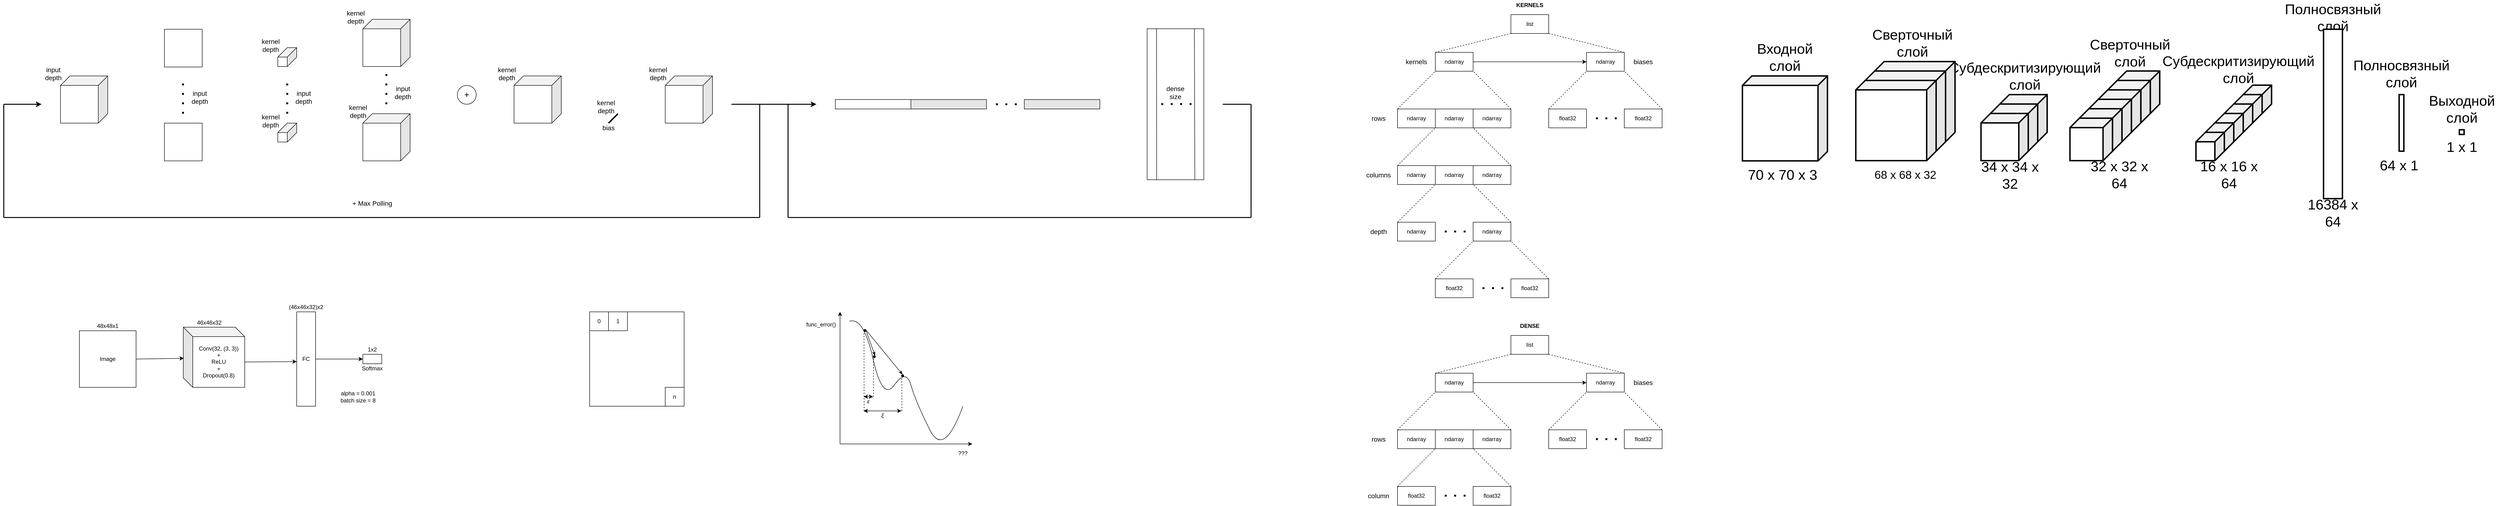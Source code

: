 <mxfile version="12.4.2" type="device" pages="1"><diagram id="tM-9ayaxXP2C4DN5zZft" name="Page-1"><mxGraphModel dx="1278" dy="949" grid="1" gridSize="10" guides="1" tooltips="1" connect="1" arrows="1" fold="1" page="1" pageScale="1" pageWidth="827" pageHeight="1169" math="0" shadow="0"><root><mxCell id="0"/><mxCell id="1" parent="0"/><mxCell id="ig-EjtXcxU3TnWDiURLz-35" value="" style="shape=cube;whiteSpace=wrap;html=1;boundedLbl=1;backgroundOutline=1;darkOpacity=0.05;darkOpacity2=0.1;fillColor=#FFFFFF;flipV=0;flipH=1;strokeWidth=3;" parent="1" vertex="1"><mxGeometry x="4820" y="239.5" width="60" height="60" as="geometry"/></mxCell><mxCell id="ig-EjtXcxU3TnWDiURLz-34" value="" style="shape=cube;whiteSpace=wrap;html=1;boundedLbl=1;backgroundOutline=1;darkOpacity=0.05;darkOpacity2=0.1;fillColor=#FFFFFF;flipV=0;flipH=1;strokeWidth=3;" parent="1" vertex="1"><mxGeometry x="4800" y="259.5" width="60" height="60" as="geometry"/></mxCell><mxCell id="ig-EjtXcxU3TnWDiURLz-33" value="" style="shape=cube;whiteSpace=wrap;html=1;boundedLbl=1;backgroundOutline=1;darkOpacity=0.05;darkOpacity2=0.1;fillColor=#FFFFFF;flipV=0;flipH=1;strokeWidth=3;" parent="1" vertex="1"><mxGeometry x="4780" y="279.5" width="60" height="60" as="geometry"/></mxCell><mxCell id="ig-EjtXcxU3TnWDiURLz-32" value="" style="shape=cube;whiteSpace=wrap;html=1;boundedLbl=1;backgroundOutline=1;darkOpacity=0.05;darkOpacity2=0.1;fillColor=#FFFFFF;flipV=0;flipH=1;strokeWidth=3;" parent="1" vertex="1"><mxGeometry x="4760" y="299.5" width="60" height="60" as="geometry"/></mxCell><mxCell id="ig-EjtXcxU3TnWDiURLz-31" value="" style="shape=cube;whiteSpace=wrap;html=1;boundedLbl=1;backgroundOutline=1;darkOpacity=0.05;darkOpacity2=0.1;fillColor=#FFFFFF;flipV=0;flipH=1;strokeWidth=3;" parent="1" vertex="1"><mxGeometry x="4740" y="319.5" width="60" height="60" as="geometry"/></mxCell><mxCell id="ig-EjtXcxU3TnWDiURLz-27" value="" style="shape=cube;whiteSpace=wrap;html=1;boundedLbl=1;backgroundOutline=1;darkOpacity=0.05;darkOpacity2=0.1;fillColor=#FFFFFF;flipV=0;flipH=1;strokeWidth=3;" parent="1" vertex="1"><mxGeometry x="4553.29" y="209.5" width="90" height="90" as="geometry"/></mxCell><mxCell id="ig-EjtXcxU3TnWDiURLz-26" value="" style="shape=cube;whiteSpace=wrap;html=1;boundedLbl=1;backgroundOutline=1;darkOpacity=0.05;darkOpacity2=0.1;fillColor=#FFFFFF;flipV=0;flipH=1;strokeWidth=3;" parent="1" vertex="1"><mxGeometry x="4533.29" y="229.5" width="90" height="90" as="geometry"/></mxCell><mxCell id="ig-EjtXcxU3TnWDiURLz-25" value="" style="shape=cube;whiteSpace=wrap;html=1;boundedLbl=1;backgroundOutline=1;darkOpacity=0.05;darkOpacity2=0.1;fillColor=#FFFFFF;flipV=0;flipH=1;strokeWidth=3;" parent="1" vertex="1"><mxGeometry x="4513.29" y="249.5" width="90" height="90" as="geometry"/></mxCell><mxCell id="ig-EjtXcxU3TnWDiURLz-24" value="" style="shape=cube;whiteSpace=wrap;html=1;boundedLbl=1;backgroundOutline=1;darkOpacity=0.05;darkOpacity2=0.1;fillColor=#FFFFFF;flipV=0;flipH=1;strokeWidth=3;" parent="1" vertex="1"><mxGeometry x="4493.29" y="269.5" width="90" height="90" as="geometry"/></mxCell><mxCell id="ig-EjtXcxU3TnWDiURLz-23" value="" style="shape=cube;whiteSpace=wrap;html=1;boundedLbl=1;backgroundOutline=1;darkOpacity=0.05;darkOpacity2=0.1;fillColor=#FFFFFF;flipV=0;flipH=1;strokeWidth=3;" parent="1" vertex="1"><mxGeometry x="4473.29" y="289.5" width="90" height="90" as="geometry"/></mxCell><mxCell id="ig-EjtXcxU3TnWDiURLz-21" value="" style="shape=cube;whiteSpace=wrap;html=1;boundedLbl=1;backgroundOutline=1;darkOpacity=0.05;darkOpacity2=0.1;fillColor=#FFFFFF;flipV=0;flipH=1;strokeWidth=3;" parent="1" vertex="1"><mxGeometry x="4305" y="259.5" width="100" height="100" as="geometry"/></mxCell><mxCell id="jaVNBab8ogEVnlAhdTpU-67" value="" style="rounded=0;whiteSpace=wrap;html=1;fillColor=#FFFFFF;" parent="1" vertex="1"><mxGeometry x="2500" y="120" width="120" height="320" as="geometry"/></mxCell><mxCell id="CJLeLCDN8Y1GZE3zeavP-1" value="Image" style="rounded=0;whiteSpace=wrap;html=1;" parent="1" vertex="1"><mxGeometry x="240" y="760" width="120" height="120" as="geometry"/></mxCell><mxCell id="CJLeLCDN8Y1GZE3zeavP-2" value="48x48x1" style="text;html=1;strokeColor=none;fillColor=none;align=center;verticalAlign=middle;whiteSpace=wrap;rounded=0;" parent="1" vertex="1"><mxGeometry x="240" y="740" width="120" height="20" as="geometry"/></mxCell><mxCell id="CJLeLCDN8Y1GZE3zeavP-8" value="46x46x32" style="text;html=1;strokeColor=none;fillColor=none;align=center;verticalAlign=middle;whiteSpace=wrap;rounded=0;" parent="1" vertex="1"><mxGeometry x="460" y="732.5" width="110" height="20" as="geometry"/></mxCell><mxCell id="CJLeLCDN8Y1GZE3zeavP-10" value="&lt;span style=&quot;white-space: normal&quot;&gt;Conv(32, (3, 3))&lt;/span&gt;&lt;br style=&quot;white-space: normal&quot;&gt;&lt;span style=&quot;white-space: normal&quot;&gt;+&lt;/span&gt;&lt;br style=&quot;white-space: normal&quot;&gt;&lt;span style=&quot;white-space: normal&quot;&gt;ReLU&lt;/span&gt;&lt;br style=&quot;white-space: normal&quot;&gt;&lt;span style=&quot;white-space: normal&quot;&gt;+&lt;/span&gt;&lt;br style=&quot;white-space: normal&quot;&gt;&lt;span style=&quot;white-space: normal&quot;&gt;Dropout(0.8)&lt;/span&gt;" style="shape=cube;whiteSpace=wrap;html=1;boundedLbl=1;backgroundOutline=1;darkOpacity=0.05;darkOpacity2=0.1;" parent="1" vertex="1"><mxGeometry x="460" y="752.5" width="130" height="127.5" as="geometry"/></mxCell><mxCell id="CJLeLCDN8Y1GZE3zeavP-12" value="" style="endArrow=classic;html=1;exitX=1;exitY=0.5;exitDx=0;exitDy=0;entryX=0.008;entryY=0.518;entryDx=0;entryDy=0;entryPerimeter=0;" parent="1" source="CJLeLCDN8Y1GZE3zeavP-1" target="CJLeLCDN8Y1GZE3zeavP-10" edge="1"><mxGeometry width="50" height="50" relative="1" as="geometry"><mxPoint x="400" y="860" as="sourcePoint"/><mxPoint x="450" y="810" as="targetPoint"/></mxGeometry></mxCell><mxCell id="CJLeLCDN8Y1GZE3zeavP-13" value="" style="rounded=0;whiteSpace=wrap;html=1;" parent="1" vertex="1"><mxGeometry x="840" y="810" width="40" height="20" as="geometry"/></mxCell><mxCell id="CJLeLCDN8Y1GZE3zeavP-15" value="1x2&lt;br&gt;" style="text;html=1;strokeColor=none;fillColor=none;align=center;verticalAlign=middle;whiteSpace=wrap;rounded=0;" parent="1" vertex="1"><mxGeometry x="840" y="790" width="40" height="20" as="geometry"/></mxCell><mxCell id="CJLeLCDN8Y1GZE3zeavP-20" style="edgeStyle=orthogonalEdgeStyle;rounded=0;orthogonalLoop=1;jettySize=auto;html=1;" parent="1" source="CJLeLCDN8Y1GZE3zeavP-17" target="CJLeLCDN8Y1GZE3zeavP-13" edge="1"><mxGeometry relative="1" as="geometry"/></mxCell><mxCell id="CJLeLCDN8Y1GZE3zeavP-17" value="FC" style="rounded=0;whiteSpace=wrap;html=1;" parent="1" vertex="1"><mxGeometry x="700" y="720" width="40" height="200" as="geometry"/></mxCell><mxCell id="CJLeLCDN8Y1GZE3zeavP-18" value="(46x46x32)x2" style="text;html=1;strokeColor=none;fillColor=none;align=center;verticalAlign=middle;whiteSpace=wrap;rounded=0;" parent="1" vertex="1"><mxGeometry x="665" y="700" width="110" height="20" as="geometry"/></mxCell><mxCell id="CJLeLCDN8Y1GZE3zeavP-19" value="" style="endArrow=classic;html=1;exitX=0;exitY=0;exitDx=130;exitDy=73.75;exitPerimeter=0;entryX=-0.001;entryY=0.527;entryDx=0;entryDy=0;entryPerimeter=0;" parent="1" source="CJLeLCDN8Y1GZE3zeavP-10" target="CJLeLCDN8Y1GZE3zeavP-17" edge="1"><mxGeometry width="50" height="50" relative="1" as="geometry"><mxPoint x="640" y="840" as="sourcePoint"/><mxPoint x="690" y="790" as="targetPoint"/></mxGeometry></mxCell><mxCell id="CJLeLCDN8Y1GZE3zeavP-21" value="Softmax" style="text;html=1;strokeColor=none;fillColor=none;align=center;verticalAlign=middle;whiteSpace=wrap;rounded=0;" parent="1" vertex="1"><mxGeometry x="820" y="830" width="80" height="20" as="geometry"/></mxCell><mxCell id="CJLeLCDN8Y1GZE3zeavP-22" value="alpha = 0.001&lt;br&gt;batch size = 8" style="text;html=1;strokeColor=none;fillColor=none;align=center;verticalAlign=middle;whiteSpace=wrap;rounded=0;" parent="1" vertex="1"><mxGeometry x="780" y="880" width="100" height="40" as="geometry"/></mxCell><mxCell id="CJLeLCDN8Y1GZE3zeavP-23" value="" style="whiteSpace=wrap;html=1;aspect=fixed;" parent="1" vertex="1"><mxGeometry x="1320" y="720" width="200" height="200" as="geometry"/></mxCell><mxCell id="CJLeLCDN8Y1GZE3zeavP-24" value="0" style="whiteSpace=wrap;html=1;aspect=fixed;" parent="1" vertex="1"><mxGeometry x="1320" y="720" width="40" height="40" as="geometry"/></mxCell><mxCell id="CJLeLCDN8Y1GZE3zeavP-25" value="n" style="whiteSpace=wrap;html=1;aspect=fixed;" parent="1" vertex="1"><mxGeometry x="1480" y="880" width="40" height="40" as="geometry"/></mxCell><mxCell id="CJLeLCDN8Y1GZE3zeavP-26" value="1" style="whiteSpace=wrap;html=1;aspect=fixed;" parent="1" vertex="1"><mxGeometry x="1360" y="720" width="40" height="40" as="geometry"/></mxCell><mxCell id="jaVNBab8ogEVnlAhdTpU-1" value="" style="endArrow=classic;html=1;" parent="1" edge="1"><mxGeometry width="50" height="50" relative="1" as="geometry"><mxPoint x="1850" y="1000" as="sourcePoint"/><mxPoint x="1850" y="720" as="targetPoint"/></mxGeometry></mxCell><mxCell id="jaVNBab8ogEVnlAhdTpU-2" value="" style="endArrow=classic;html=1;" parent="1" edge="1"><mxGeometry width="50" height="50" relative="1" as="geometry"><mxPoint x="1850" y="1000" as="sourcePoint"/><mxPoint x="2130" y="1000" as="targetPoint"/></mxGeometry></mxCell><mxCell id="jaVNBab8ogEVnlAhdTpU-3" value="" style="curved=1;endArrow=none;html=1;endFill=0;" parent="1" edge="1"><mxGeometry width="50" height="50" relative="1" as="geometry"><mxPoint x="1870" y="740" as="sourcePoint"/><mxPoint x="2110" y="920" as="targetPoint"/><Array as="points"><mxPoint x="1900" y="730"/><mxPoint x="1940" y="910"/><mxPoint x="1990" y="840"/><mxPoint x="2010" y="910"/><mxPoint x="2070" y="1030"/></Array></mxGeometry></mxCell><mxCell id="jaVNBab8ogEVnlAhdTpU-4" value="" style="ellipse;whiteSpace=wrap;html=1;aspect=fixed;fillColor=#000000;" parent="1" vertex="1"><mxGeometry x="1980" y="853" width="5" height="5" as="geometry"/></mxCell><mxCell id="jaVNBab8ogEVnlAhdTpU-6" value="" style="ellipse;whiteSpace=wrap;html=1;aspect=fixed;fillColor=#000000;" parent="1" vertex="1"><mxGeometry x="1900" y="757" width="5" height="5" as="geometry"/></mxCell><mxCell id="jaVNBab8ogEVnlAhdTpU-7" value="func_error()" style="text;html=1;strokeColor=none;fillColor=none;align=center;verticalAlign=middle;whiteSpace=wrap;rounded=0;" parent="1" vertex="1"><mxGeometry x="1770" y="737" width="80" height="20" as="geometry"/></mxCell><mxCell id="jaVNBab8ogEVnlAhdTpU-8" value="???" style="text;html=1;strokeColor=none;fillColor=none;align=center;verticalAlign=middle;whiteSpace=wrap;rounded=0;" parent="1" vertex="1"><mxGeometry x="2090" y="1010" width="40" height="20" as="geometry"/></mxCell><mxCell id="jaVNBab8ogEVnlAhdTpU-12" value="" style="ellipse;whiteSpace=wrap;html=1;aspect=fixed;fillColor=#000000;" parent="1" vertex="1"><mxGeometry x="1920" y="812.5" width="5" height="5" as="geometry"/></mxCell><mxCell id="jaVNBab8ogEVnlAhdTpU-19" value="" style="endArrow=classic;startArrow=classic;html=1;" parent="1" edge="1"><mxGeometry width="50" height="50" relative="1" as="geometry"><mxPoint x="1900" y="899.76" as="sourcePoint"/><mxPoint x="1920" y="899.76" as="targetPoint"/></mxGeometry></mxCell><mxCell id="jaVNBab8ogEVnlAhdTpU-20" value="" style="endArrow=classic;startArrow=classic;html=1;" parent="1" edge="1"><mxGeometry width="50" height="50" relative="1" as="geometry"><mxPoint x="1900" y="930" as="sourcePoint"/><mxPoint x="1980" y="930" as="targetPoint"/></mxGeometry></mxCell><mxCell id="jaVNBab8ogEVnlAhdTpU-21" value="" style="endArrow=classicThin;html=1;exitX=1;exitY=0.5;exitDx=0;exitDy=0;entryX=1;entryY=0;entryDx=0;entryDy=0;endFill=1;" parent="1" source="jaVNBab8ogEVnlAhdTpU-6" target="jaVNBab8ogEVnlAhdTpU-12" edge="1"><mxGeometry width="50" height="50" relative="1" as="geometry"><mxPoint x="1940" y="800" as="sourcePoint"/><mxPoint x="1990" y="750" as="targetPoint"/></mxGeometry></mxCell><mxCell id="jaVNBab8ogEVnlAhdTpU-22" value="" style="endArrow=none;dashed=1;html=1;entryX=0;entryY=1;entryDx=0;entryDy=0;" parent="1" target="jaVNBab8ogEVnlAhdTpU-6" edge="1"><mxGeometry width="50" height="50" relative="1" as="geometry"><mxPoint x="1901" y="930" as="sourcePoint"/><mxPoint x="1940" y="770" as="targetPoint"/></mxGeometry></mxCell><mxCell id="jaVNBab8ogEVnlAhdTpU-23" value="" style="endArrow=none;dashed=1;html=1;entryX=0;entryY=1;entryDx=0;entryDy=0;" parent="1" target="jaVNBab8ogEVnlAhdTpU-12" edge="1"><mxGeometry width="50" height="50" relative="1" as="geometry"><mxPoint x="1921" y="900" as="sourcePoint"/><mxPoint x="1925" y="830" as="targetPoint"/></mxGeometry></mxCell><mxCell id="jaVNBab8ogEVnlAhdTpU-24" value="" style="endArrow=none;dashed=1;html=1;entryX=0;entryY=1;entryDx=0;entryDy=0;" parent="1" target="jaVNBab8ogEVnlAhdTpU-4" edge="1"><mxGeometry width="50" height="50" relative="1" as="geometry"><mxPoint x="1981" y="930" as="sourcePoint"/><mxPoint x="1980" y="840" as="targetPoint"/></mxGeometry></mxCell><mxCell id="jaVNBab8ogEVnlAhdTpU-25" value="" style="endArrow=classicThin;html=1;endFill=1;exitX=1;exitY=0;exitDx=0;exitDy=0;entryX=0.5;entryY=0;entryDx=0;entryDy=0;" parent="1" source="jaVNBab8ogEVnlAhdTpU-6" target="jaVNBab8ogEVnlAhdTpU-4" edge="1"><mxGeometry width="50" height="50" relative="1" as="geometry"><mxPoint x="1950" y="790" as="sourcePoint"/><mxPoint x="2000" y="740" as="targetPoint"/></mxGeometry></mxCell><mxCell id="jaVNBab8ogEVnlAhdTpU-26" value="&lt;i&gt;ε&lt;/i&gt;" style="text;html=1;strokeColor=none;fillColor=none;align=center;verticalAlign=middle;whiteSpace=wrap;rounded=0;" parent="1" vertex="1"><mxGeometry x="1890" y="900" width="40" height="20" as="geometry"/></mxCell><mxCell id="jaVNBab8ogEVnlAhdTpU-27" value="&lt;i&gt;ξ&lt;/i&gt;" style="text;html=1;strokeColor=none;fillColor=none;align=center;verticalAlign=middle;whiteSpace=wrap;rounded=0;" parent="1" vertex="1"><mxGeometry x="1920" y="930" width="40" height="20" as="geometry"/></mxCell><mxCell id="jaVNBab8ogEVnlAhdTpU-31" value="" style="shape=cube;whiteSpace=wrap;html=1;boundedLbl=1;backgroundOutline=1;darkOpacity=0.05;darkOpacity2=0.1;fillColor=#FFFFFF;flipV=0;flipH=1;" parent="1" vertex="1"><mxGeometry x="200" y="220" width="100" height="100" as="geometry"/></mxCell><mxCell id="jaVNBab8ogEVnlAhdTpU-32" value="&lt;font style=&quot;font-size: 14px&quot;&gt;input&lt;br&gt;depth&lt;/font&gt;" style="text;html=1;strokeColor=none;fillColor=none;align=center;verticalAlign=middle;whiteSpace=wrap;rounded=0;" parent="1" vertex="1"><mxGeometry x="160" y="200" width="50" height="30" as="geometry"/></mxCell><mxCell id="jaVNBab8ogEVnlAhdTpU-33" value="" style="shape=cube;whiteSpace=wrap;html=1;boundedLbl=1;backgroundOutline=1;darkOpacity=0.05;darkOpacity2=0.1;fillColor=#FFFFFF;flipV=0;flipH=1;" parent="1" vertex="1"><mxGeometry x="660" y="160" width="40" height="40" as="geometry"/></mxCell><mxCell id="jaVNBab8ogEVnlAhdTpU-34" value="&lt;font style=&quot;font-size: 14px&quot;&gt;kernel&lt;br&gt;depth&lt;/font&gt;" style="text;html=1;strokeColor=none;fillColor=none;align=center;verticalAlign=middle;whiteSpace=wrap;rounded=0;" parent="1" vertex="1"><mxGeometry x="620" y="140" width="50" height="30" as="geometry"/></mxCell><mxCell id="jaVNBab8ogEVnlAhdTpU-35" value="" style="shape=cube;whiteSpace=wrap;html=1;boundedLbl=1;backgroundOutline=1;darkOpacity=0.05;darkOpacity2=0.1;fillColor=#FFFFFF;flipV=0;flipH=1;" parent="1" vertex="1"><mxGeometry x="660" y="320" width="40" height="40" as="geometry"/></mxCell><mxCell id="jaVNBab8ogEVnlAhdTpU-36" value="" style="endArrow=none;dashed=1;html=1;dashPattern=1 4;strokeWidth=4;" parent="1" edge="1"><mxGeometry width="50" height="50" relative="1" as="geometry"><mxPoint x="680" y="300" as="sourcePoint"/><mxPoint x="680" y="220" as="targetPoint"/></mxGeometry></mxCell><mxCell id="jaVNBab8ogEVnlAhdTpU-37" value="&lt;font style=&quot;font-size: 14px&quot;&gt;input&lt;br&gt;depth&lt;/font&gt;" style="text;html=1;strokeColor=none;fillColor=none;align=center;verticalAlign=middle;whiteSpace=wrap;rounded=0;" parent="1" vertex="1"><mxGeometry x="690" y="250" width="50" height="30" as="geometry"/></mxCell><mxCell id="jaVNBab8ogEVnlAhdTpU-38" value="" style="whiteSpace=wrap;html=1;aspect=fixed;fillColor=#FFFFFF;" parent="1" vertex="1"><mxGeometry x="420" y="121" width="80" height="80" as="geometry"/></mxCell><mxCell id="jaVNBab8ogEVnlAhdTpU-39" value="" style="whiteSpace=wrap;html=1;aspect=fixed;fillColor=#FFFFFF;" parent="1" vertex="1"><mxGeometry x="420" y="320" width="80" height="80" as="geometry"/></mxCell><mxCell id="jaVNBab8ogEVnlAhdTpU-40" value="&lt;font style=&quot;font-size: 14px&quot;&gt;kernel&lt;br&gt;depth&lt;/font&gt;" style="text;html=1;strokeColor=none;fillColor=none;align=center;verticalAlign=middle;whiteSpace=wrap;rounded=0;" parent="1" vertex="1"><mxGeometry x="620" y="300" width="50" height="30" as="geometry"/></mxCell><mxCell id="jaVNBab8ogEVnlAhdTpU-41" value="" style="endArrow=none;dashed=1;html=1;dashPattern=1 4;strokeWidth=4;" parent="1" edge="1"><mxGeometry width="50" height="50" relative="1" as="geometry"><mxPoint x="459.31" y="300" as="sourcePoint"/><mxPoint x="459.31" y="220.0" as="targetPoint"/></mxGeometry></mxCell><mxCell id="jaVNBab8ogEVnlAhdTpU-42" value="&lt;font style=&quot;font-size: 14px&quot;&gt;input&lt;br&gt;depth&lt;/font&gt;" style="text;html=1;strokeColor=none;fillColor=none;align=center;verticalAlign=middle;whiteSpace=wrap;rounded=0;" parent="1" vertex="1"><mxGeometry x="470" y="250" width="50" height="30" as="geometry"/></mxCell><mxCell id="jaVNBab8ogEVnlAhdTpU-43" value="" style="shape=cube;whiteSpace=wrap;html=1;boundedLbl=1;backgroundOutline=1;darkOpacity=0.05;darkOpacity2=0.1;fillColor=#FFFFFF;flipV=0;flipH=1;" parent="1" vertex="1"><mxGeometry x="840" y="100" width="100" height="100" as="geometry"/></mxCell><mxCell id="jaVNBab8ogEVnlAhdTpU-44" value="" style="shape=cube;whiteSpace=wrap;html=1;boundedLbl=1;backgroundOutline=1;darkOpacity=0.05;darkOpacity2=0.1;fillColor=#FFFFFF;flipV=0;flipH=1;" parent="1" vertex="1"><mxGeometry x="840" y="300" width="100" height="100" as="geometry"/></mxCell><mxCell id="jaVNBab8ogEVnlAhdTpU-45" value="" style="endArrow=none;dashed=1;html=1;dashPattern=1 4;strokeWidth=4;" parent="1" edge="1"><mxGeometry width="50" height="50" relative="1" as="geometry"><mxPoint x="889.76" y="280" as="sourcePoint"/><mxPoint x="889.76" y="210" as="targetPoint"/></mxGeometry></mxCell><mxCell id="jaVNBab8ogEVnlAhdTpU-46" value="&lt;font style=&quot;font-size: 14px&quot;&gt;input&lt;br&gt;depth&lt;/font&gt;" style="text;html=1;strokeColor=none;fillColor=none;align=center;verticalAlign=middle;whiteSpace=wrap;rounded=0;" parent="1" vertex="1"><mxGeometry x="900" y="240" width="50" height="30" as="geometry"/></mxCell><mxCell id="jaVNBab8ogEVnlAhdTpU-47" value="&lt;font style=&quot;font-size: 18px&quot;&gt;+&lt;/font&gt;" style="ellipse;whiteSpace=wrap;html=1;aspect=fixed;fillColor=#FFFFFF;align=center;" parent="1" vertex="1"><mxGeometry x="1040" y="240" width="40" height="40" as="geometry"/></mxCell><mxCell id="jaVNBab8ogEVnlAhdTpU-48" value="" style="shape=cube;whiteSpace=wrap;html=1;boundedLbl=1;backgroundOutline=1;darkOpacity=0.05;darkOpacity2=0.1;fillColor=#FFFFFF;flipV=0;flipH=1;" parent="1" vertex="1"><mxGeometry x="1160" y="220" width="100" height="100" as="geometry"/></mxCell><mxCell id="jaVNBab8ogEVnlAhdTpU-49" value="&lt;font style=&quot;font-size: 14px&quot;&gt;kernel&lt;br&gt;depth&lt;/font&gt;" style="text;html=1;strokeColor=none;fillColor=none;align=center;verticalAlign=middle;whiteSpace=wrap;rounded=0;" parent="1" vertex="1"><mxGeometry x="800" y="80" width="50" height="30" as="geometry"/></mxCell><mxCell id="jaVNBab8ogEVnlAhdTpU-50" value="&lt;font style=&quot;font-size: 14px&quot;&gt;kernel&lt;br&gt;depth&lt;/font&gt;" style="text;html=1;strokeColor=none;fillColor=none;align=center;verticalAlign=middle;whiteSpace=wrap;rounded=0;" parent="1" vertex="1"><mxGeometry x="805" y="280" width="50" height="30" as="geometry"/></mxCell><mxCell id="jaVNBab8ogEVnlAhdTpU-51" value="&lt;font style=&quot;font-size: 14px&quot;&gt;kernel&lt;br&gt;depth&lt;/font&gt;" style="text;html=1;strokeColor=none;fillColor=none;align=center;verticalAlign=middle;whiteSpace=wrap;rounded=0;" parent="1" vertex="1"><mxGeometry x="1120" y="200" width="50" height="30" as="geometry"/></mxCell><mxCell id="jaVNBab8ogEVnlAhdTpU-52" value="" style="endArrow=none;html=1;strokeWidth=3;" parent="1" edge="1"><mxGeometry width="50" height="50" relative="1" as="geometry"><mxPoint x="1360" y="320" as="sourcePoint"/><mxPoint x="1380" y="300" as="targetPoint"/></mxGeometry></mxCell><mxCell id="jaVNBab8ogEVnlAhdTpU-53" value="&lt;font style=&quot;font-size: 14px&quot;&gt;kernel&lt;br&gt;depth&lt;/font&gt;" style="text;html=1;strokeColor=none;fillColor=none;align=center;verticalAlign=middle;whiteSpace=wrap;rounded=0;" parent="1" vertex="1"><mxGeometry x="1330" y="270" width="50" height="30" as="geometry"/></mxCell><mxCell id="jaVNBab8ogEVnlAhdTpU-54" value="&lt;font style=&quot;font-size: 14px&quot;&gt;bias&lt;/font&gt;" style="text;html=1;strokeColor=none;fillColor=none;align=center;verticalAlign=middle;whiteSpace=wrap;rounded=0;" parent="1" vertex="1"><mxGeometry x="1340" y="320" width="40" height="20" as="geometry"/></mxCell><mxCell id="jaVNBab8ogEVnlAhdTpU-55" value="" style="shape=cube;whiteSpace=wrap;html=1;boundedLbl=1;backgroundOutline=1;darkOpacity=0.05;darkOpacity2=0.1;fillColor=#FFFFFF;flipV=0;flipH=1;" parent="1" vertex="1"><mxGeometry x="1480" y="220" width="100" height="100" as="geometry"/></mxCell><mxCell id="jaVNBab8ogEVnlAhdTpU-56" value="&lt;font style=&quot;font-size: 14px&quot;&gt;kernel&lt;br&gt;depth&lt;/font&gt;" style="text;html=1;strokeColor=none;fillColor=none;align=center;verticalAlign=middle;whiteSpace=wrap;rounded=0;" parent="1" vertex="1"><mxGeometry x="1440" y="200" width="50" height="30" as="geometry"/></mxCell><mxCell id="jaVNBab8ogEVnlAhdTpU-57" value="" style="endArrow=none;html=1;strokeWidth=2;endFill=0;" parent="1" edge="1"><mxGeometry width="50" height="50" relative="1" as="geometry"><mxPoint x="1680" y="280" as="sourcePoint"/><mxPoint x="1680" y="520" as="targetPoint"/></mxGeometry></mxCell><mxCell id="jaVNBab8ogEVnlAhdTpU-58" value="" style="endArrow=none;html=1;strokeWidth=2;" parent="1" edge="1"><mxGeometry width="50" height="50" relative="1" as="geometry"><mxPoint x="80" y="520" as="sourcePoint"/><mxPoint x="1680" y="520" as="targetPoint"/></mxGeometry></mxCell><mxCell id="jaVNBab8ogEVnlAhdTpU-59" value="" style="endArrow=none;html=1;strokeWidth=2;" parent="1" edge="1"><mxGeometry width="50" height="50" relative="1" as="geometry"><mxPoint x="80" y="520" as="sourcePoint"/><mxPoint x="80" y="280" as="targetPoint"/></mxGeometry></mxCell><mxCell id="jaVNBab8ogEVnlAhdTpU-60" value="" style="endArrow=classic;html=1;strokeWidth=2;" parent="1" edge="1"><mxGeometry width="50" height="50" relative="1" as="geometry"><mxPoint x="80" y="280" as="sourcePoint"/><mxPoint x="160" y="280" as="targetPoint"/></mxGeometry></mxCell><mxCell id="jaVNBab8ogEVnlAhdTpU-61" value="" style="endArrow=none;html=1;strokeWidth=2;" parent="1" edge="1"><mxGeometry width="50" height="50" relative="1" as="geometry"><mxPoint x="1620" y="280" as="sourcePoint"/><mxPoint x="1680" y="280" as="targetPoint"/></mxGeometry></mxCell><mxCell id="jaVNBab8ogEVnlAhdTpU-62" value="" style="rounded=0;whiteSpace=wrap;html=1;fillColor=#FFFFFF;" parent="1" vertex="1"><mxGeometry x="1840" y="270" width="160" height="20" as="geometry"/></mxCell><mxCell id="jaVNBab8ogEVnlAhdTpU-63" value="" style="rounded=0;whiteSpace=wrap;html=1;fillColor=#E6E6E6;" parent="1" vertex="1"><mxGeometry x="2000" y="270" width="160" height="20" as="geometry"/></mxCell><mxCell id="jaVNBab8ogEVnlAhdTpU-64" value="" style="rounded=0;whiteSpace=wrap;html=1;fillColor=#E6E6E6;" parent="1" vertex="1"><mxGeometry x="2240" y="270" width="160" height="20" as="geometry"/></mxCell><mxCell id="jaVNBab8ogEVnlAhdTpU-65" value="" style="endArrow=none;dashed=1;html=1;strokeWidth=4;dashPattern=1 4;" parent="1" edge="1"><mxGeometry width="50" height="50" relative="1" as="geometry"><mxPoint x="2180" y="280" as="sourcePoint"/><mxPoint x="2240" y="280" as="targetPoint"/></mxGeometry></mxCell><mxCell id="jaVNBab8ogEVnlAhdTpU-66" value="" style="endArrow=classic;html=1;strokeWidth=2;" parent="1" edge="1"><mxGeometry width="50" height="50" relative="1" as="geometry"><mxPoint x="1680" y="280" as="sourcePoint"/><mxPoint x="1800" y="280" as="targetPoint"/></mxGeometry></mxCell><mxCell id="jaVNBab8ogEVnlAhdTpU-70" value="" style="endArrow=none;html=1;strokeWidth=2;" parent="1" edge="1"><mxGeometry width="50" height="50" relative="1" as="geometry"><mxPoint x="2660" y="280" as="sourcePoint"/><mxPoint x="2720" y="280" as="targetPoint"/></mxGeometry></mxCell><mxCell id="jaVNBab8ogEVnlAhdTpU-71" value="" style="endArrow=none;html=1;strokeWidth=2;" parent="1" edge="1"><mxGeometry width="50" height="50" relative="1" as="geometry"><mxPoint x="2720" y="520" as="sourcePoint"/><mxPoint x="2720" y="280" as="targetPoint"/></mxGeometry></mxCell><mxCell id="jaVNBab8ogEVnlAhdTpU-72" value="" style="endArrow=none;html=1;strokeWidth=2;" parent="1" edge="1"><mxGeometry width="50" height="50" relative="1" as="geometry"><mxPoint x="1740" y="520" as="sourcePoint"/><mxPoint x="2720" y="520" as="targetPoint"/></mxGeometry></mxCell><mxCell id="jaVNBab8ogEVnlAhdTpU-73" value="" style="endArrow=none;html=1;strokeWidth=2;" parent="1" edge="1"><mxGeometry width="50" height="50" relative="1" as="geometry"><mxPoint x="1740" y="520" as="sourcePoint"/><mxPoint x="1740" y="280" as="targetPoint"/></mxGeometry></mxCell><mxCell id="jaVNBab8ogEVnlAhdTpU-74" value="" style="endArrow=none;html=1;strokeWidth=1;exitX=0.168;exitY=1.002;exitDx=0;exitDy=0;exitPerimeter=0;" parent="1" source="jaVNBab8ogEVnlAhdTpU-67" edge="1"><mxGeometry width="50" height="50" relative="1" as="geometry"><mxPoint x="2470" y="170" as="sourcePoint"/><mxPoint x="2520" y="120" as="targetPoint"/></mxGeometry></mxCell><mxCell id="jaVNBab8ogEVnlAhdTpU-75" value="" style="endArrow=none;html=1;strokeWidth=1;exitX=0.842;exitY=1.001;exitDx=0;exitDy=0;exitPerimeter=0;" parent="1" source="jaVNBab8ogEVnlAhdTpU-67" edge="1"><mxGeometry width="50" height="50" relative="1" as="geometry"><mxPoint x="2550" y="170" as="sourcePoint"/><mxPoint x="2600" y="120" as="targetPoint"/></mxGeometry></mxCell><mxCell id="jaVNBab8ogEVnlAhdTpU-76" value="" style="endArrow=none;dashed=1;html=1;strokeWidth=4;dashPattern=1 4;" parent="1" edge="1"><mxGeometry width="50" height="50" relative="1" as="geometry"><mxPoint x="2530" y="279.57" as="sourcePoint"/><mxPoint x="2610" y="279.52" as="targetPoint"/></mxGeometry></mxCell><mxCell id="jaVNBab8ogEVnlAhdTpU-77" value="&lt;font style=&quot;font-size: 14px&quot;&gt;dense&lt;br&gt;size&lt;/font&gt;" style="text;html=1;strokeColor=none;fillColor=none;align=center;verticalAlign=middle;whiteSpace=wrap;rounded=0;" parent="1" vertex="1"><mxGeometry x="2535" y="240" width="50" height="30" as="geometry"/></mxCell><mxCell id="jaVNBab8ogEVnlAhdTpU-108" style="edgeStyle=orthogonalEdgeStyle;rounded=0;orthogonalLoop=1;jettySize=auto;html=1;startArrow=none;startFill=0;endArrow=classic;endFill=1;strokeWidth=1;" parent="1" source="jaVNBab8ogEVnlAhdTpU-78" target="jaVNBab8ogEVnlAhdTpU-104" edge="1"><mxGeometry relative="1" as="geometry"/></mxCell><mxCell id="jaVNBab8ogEVnlAhdTpU-78" value="ndarray" style="rounded=0;whiteSpace=wrap;html=1;fillColor=#FFFFFF;" parent="1" vertex="1"><mxGeometry x="3110" y="170" width="80" height="40" as="geometry"/></mxCell><mxCell id="jaVNBab8ogEVnlAhdTpU-79" value="ndarray" style="rounded=0;whiteSpace=wrap;html=1;fillColor=#FFFFFF;" parent="1" vertex="1"><mxGeometry x="3030" y="290" width="80" height="40" as="geometry"/></mxCell><mxCell id="jaVNBab8ogEVnlAhdTpU-80" value="ndarray" style="rounded=0;whiteSpace=wrap;html=1;fillColor=#FFFFFF;" parent="1" vertex="1"><mxGeometry x="3110" y="290" width="80" height="40" as="geometry"/></mxCell><mxCell id="jaVNBab8ogEVnlAhdTpU-81" value="ndarray" style="rounded=0;whiteSpace=wrap;html=1;fillColor=#FFFFFF;" parent="1" vertex="1"><mxGeometry x="3190" y="290" width="80" height="40" as="geometry"/></mxCell><mxCell id="jaVNBab8ogEVnlAhdTpU-82" value="ndarray" style="rounded=0;whiteSpace=wrap;html=1;fillColor=#FFFFFF;" parent="1" vertex="1"><mxGeometry x="3030" y="410" width="80" height="40" as="geometry"/></mxCell><mxCell id="jaVNBab8ogEVnlAhdTpU-83" value="ndarray" style="rounded=0;whiteSpace=wrap;html=1;fillColor=#FFFFFF;" parent="1" vertex="1"><mxGeometry x="3110" y="410" width="80" height="40" as="geometry"/></mxCell><mxCell id="jaVNBab8ogEVnlAhdTpU-84" value="ndarray" style="rounded=0;whiteSpace=wrap;html=1;fillColor=#FFFFFF;" parent="1" vertex="1"><mxGeometry x="3190" y="410" width="80" height="40" as="geometry"/></mxCell><mxCell id="jaVNBab8ogEVnlAhdTpU-85" value="ndarray" style="rounded=0;whiteSpace=wrap;html=1;fillColor=#FFFFFF;" parent="1" vertex="1"><mxGeometry x="3030" y="530" width="80" height="40" as="geometry"/></mxCell><mxCell id="jaVNBab8ogEVnlAhdTpU-87" value="ndarray" style="rounded=0;whiteSpace=wrap;html=1;fillColor=#FFFFFF;" parent="1" vertex="1"><mxGeometry x="3190" y="530" width="80" height="40" as="geometry"/></mxCell><mxCell id="jaVNBab8ogEVnlAhdTpU-88" value="float32" style="rounded=0;whiteSpace=wrap;html=1;fillColor=#FFFFFF;" parent="1" vertex="1"><mxGeometry x="3110" y="650" width="80" height="40" as="geometry"/></mxCell><mxCell id="jaVNBab8ogEVnlAhdTpU-89" value="float32" style="rounded=0;whiteSpace=wrap;html=1;fillColor=#FFFFFF;" parent="1" vertex="1"><mxGeometry x="3270" y="650" width="80" height="40" as="geometry"/></mxCell><mxCell id="jaVNBab8ogEVnlAhdTpU-90" value="" style="endArrow=none;dashed=1;html=1;dashPattern=1 4;strokeWidth=4;" parent="1" edge="1"><mxGeometry width="50" height="50" relative="1" as="geometry"><mxPoint x="3130" y="549.76" as="sourcePoint"/><mxPoint x="3190" y="549.76" as="targetPoint"/></mxGeometry></mxCell><mxCell id="jaVNBab8ogEVnlAhdTpU-91" value="" style="endArrow=none;dashed=1;html=1;dashPattern=1 4;strokeWidth=4;" parent="1" edge="1"><mxGeometry width="50" height="50" relative="1" as="geometry"><mxPoint x="3210" y="669.76" as="sourcePoint"/><mxPoint x="3270" y="669.76" as="targetPoint"/></mxGeometry></mxCell><mxCell id="jaVNBab8ogEVnlAhdTpU-92" value="&lt;font style=&quot;font-size: 14px&quot;&gt;kernels&lt;/font&gt;" style="text;html=1;strokeColor=none;fillColor=none;align=center;verticalAlign=middle;whiteSpace=wrap;rounded=0;" parent="1" vertex="1"><mxGeometry x="3040" y="180" width="60" height="20" as="geometry"/></mxCell><mxCell id="jaVNBab8ogEVnlAhdTpU-93" value="&lt;font style=&quot;font-size: 14px&quot;&gt;rows&lt;/font&gt;" style="text;html=1;strokeColor=none;fillColor=none;align=center;verticalAlign=middle;whiteSpace=wrap;rounded=0;" parent="1" vertex="1"><mxGeometry x="2960" y="300" width="60" height="20" as="geometry"/></mxCell><mxCell id="jaVNBab8ogEVnlAhdTpU-94" value="&lt;font style=&quot;font-size: 14px&quot;&gt;columns&lt;/font&gt;" style="text;html=1;strokeColor=none;fillColor=none;align=center;verticalAlign=middle;whiteSpace=wrap;rounded=0;" parent="1" vertex="1"><mxGeometry x="2960" y="420" width="60" height="20" as="geometry"/></mxCell><mxCell id="jaVNBab8ogEVnlAhdTpU-95" value="&lt;font style=&quot;font-size: 14px&quot;&gt;depth&lt;/font&gt;" style="text;html=1;strokeColor=none;fillColor=none;align=center;verticalAlign=middle;whiteSpace=wrap;rounded=0;" parent="1" vertex="1"><mxGeometry x="2960" y="540" width="60" height="20" as="geometry"/></mxCell><mxCell id="jaVNBab8ogEVnlAhdTpU-96" value="" style="endArrow=none;dashed=1;html=1;strokeWidth=1;exitX=0;exitY=0;exitDx=0;exitDy=0;entryX=0;entryY=1;entryDx=0;entryDy=0;" parent="1" source="jaVNBab8ogEVnlAhdTpU-88" target="jaVNBab8ogEVnlAhdTpU-87" edge="1"><mxGeometry width="50" height="50" relative="1" as="geometry"><mxPoint x="3140" y="620" as="sourcePoint"/><mxPoint x="3190" y="600" as="targetPoint"/></mxGeometry></mxCell><mxCell id="jaVNBab8ogEVnlAhdTpU-97" value="" style="endArrow=none;dashed=1;html=1;strokeWidth=1;entryX=1;entryY=1;entryDx=0;entryDy=0;exitX=1;exitY=0;exitDx=0;exitDy=0;" parent="1" source="jaVNBab8ogEVnlAhdTpU-89" target="jaVNBab8ogEVnlAhdTpU-87" edge="1"><mxGeometry width="50" height="50" relative="1" as="geometry"><mxPoint x="3200" y="630" as="sourcePoint"/><mxPoint x="3250" y="580" as="targetPoint"/></mxGeometry></mxCell><mxCell id="jaVNBab8ogEVnlAhdTpU-98" value="" style="endArrow=none;dashed=1;html=1;strokeWidth=1;exitX=0;exitY=0;exitDx=0;exitDy=0;entryX=0;entryY=1;entryDx=0;entryDy=0;" parent="1" source="jaVNBab8ogEVnlAhdTpU-85" target="jaVNBab8ogEVnlAhdTpU-83" edge="1"><mxGeometry width="50" height="50" relative="1" as="geometry"><mxPoint x="3060" y="520" as="sourcePoint"/><mxPoint x="3110" y="470" as="targetPoint"/></mxGeometry></mxCell><mxCell id="jaVNBab8ogEVnlAhdTpU-99" value="" style="endArrow=none;dashed=1;html=1;strokeWidth=1;entryX=0;entryY=1;entryDx=0;entryDy=0;exitX=1;exitY=0;exitDx=0;exitDy=0;" parent="1" source="jaVNBab8ogEVnlAhdTpU-87" target="jaVNBab8ogEVnlAhdTpU-84" edge="1"><mxGeometry width="50" height="50" relative="1" as="geometry"><mxPoint x="3160" y="520" as="sourcePoint"/><mxPoint x="3210" y="470" as="targetPoint"/></mxGeometry></mxCell><mxCell id="jaVNBab8ogEVnlAhdTpU-100" value="" style="endArrow=none;dashed=1;html=1;strokeWidth=1;entryX=0;entryY=1;entryDx=0;entryDy=0;exitX=0;exitY=0;exitDx=0;exitDy=0;" parent="1" source="jaVNBab8ogEVnlAhdTpU-82" target="jaVNBab8ogEVnlAhdTpU-80" edge="1"><mxGeometry width="50" height="50" relative="1" as="geometry"><mxPoint x="3060" y="400" as="sourcePoint"/><mxPoint x="3110" y="350" as="targetPoint"/></mxGeometry></mxCell><mxCell id="jaVNBab8ogEVnlAhdTpU-101" value="" style="endArrow=none;dashed=1;html=1;strokeWidth=1;entryX=0;entryY=1;entryDx=0;entryDy=0;exitX=1;exitY=0;exitDx=0;exitDy=0;" parent="1" source="jaVNBab8ogEVnlAhdTpU-84" target="jaVNBab8ogEVnlAhdTpU-81" edge="1"><mxGeometry width="50" height="50" relative="1" as="geometry"><mxPoint x="3120" y="390" as="sourcePoint"/><mxPoint x="3170" y="340" as="targetPoint"/></mxGeometry></mxCell><mxCell id="jaVNBab8ogEVnlAhdTpU-102" value="" style="endArrow=none;dashed=1;html=1;strokeWidth=1;entryX=0;entryY=1;entryDx=0;entryDy=0;exitX=0;exitY=0;exitDx=0;exitDy=0;" parent="1" source="jaVNBab8ogEVnlAhdTpU-79" target="jaVNBab8ogEVnlAhdTpU-78" edge="1"><mxGeometry width="50" height="50" relative="1" as="geometry"><mxPoint x="3050" y="280" as="sourcePoint"/><mxPoint x="3100" y="230" as="targetPoint"/></mxGeometry></mxCell><mxCell id="jaVNBab8ogEVnlAhdTpU-103" value="" style="endArrow=none;dashed=1;html=1;strokeWidth=1;entryX=1;entryY=1;entryDx=0;entryDy=0;exitX=1;exitY=0;exitDx=0;exitDy=0;" parent="1" source="jaVNBab8ogEVnlAhdTpU-81" target="jaVNBab8ogEVnlAhdTpU-78" edge="1"><mxGeometry width="50" height="50" relative="1" as="geometry"><mxPoint x="3130" y="280" as="sourcePoint"/><mxPoint x="3180" y="230" as="targetPoint"/></mxGeometry></mxCell><mxCell id="jaVNBab8ogEVnlAhdTpU-104" value="ndarray" style="rounded=0;whiteSpace=wrap;html=1;fillColor=#FFFFFF;" parent="1" vertex="1"><mxGeometry x="3430" y="170" width="80" height="40" as="geometry"/></mxCell><mxCell id="jaVNBab8ogEVnlAhdTpU-105" value="float32" style="rounded=0;whiteSpace=wrap;html=1;fillColor=#FFFFFF;" parent="1" vertex="1"><mxGeometry x="3350" y="290" width="80" height="40" as="geometry"/></mxCell><mxCell id="jaVNBab8ogEVnlAhdTpU-106" value="float32" style="rounded=0;whiteSpace=wrap;html=1;fillColor=#FFFFFF;" parent="1" vertex="1"><mxGeometry x="3510" y="290" width="80" height="40" as="geometry"/></mxCell><mxCell id="jaVNBab8ogEVnlAhdTpU-107" value="" style="endArrow=none;dashed=1;html=1;dashPattern=1 4;strokeWidth=4;" parent="1" edge="1"><mxGeometry width="50" height="50" relative="1" as="geometry"><mxPoint x="3450" y="309.76" as="sourcePoint"/><mxPoint x="3510" y="309.76" as="targetPoint"/></mxGeometry></mxCell><mxCell id="jaVNBab8ogEVnlAhdTpU-109" value="" style="endArrow=none;dashed=1;html=1;strokeWidth=1;entryX=0;entryY=1;entryDx=0;entryDy=0;exitX=0;exitY=0;exitDx=0;exitDy=0;" parent="1" source="jaVNBab8ogEVnlAhdTpU-105" target="jaVNBab8ogEVnlAhdTpU-104" edge="1"><mxGeometry width="50" height="50" relative="1" as="geometry"><mxPoint x="3350" y="270" as="sourcePoint"/><mxPoint x="3400" y="220" as="targetPoint"/></mxGeometry></mxCell><mxCell id="jaVNBab8ogEVnlAhdTpU-110" value="" style="endArrow=none;dashed=1;html=1;strokeWidth=1;entryX=1;entryY=1;entryDx=0;entryDy=0;exitX=1;exitY=0;exitDx=0;exitDy=0;" parent="1" source="jaVNBab8ogEVnlAhdTpU-106" target="jaVNBab8ogEVnlAhdTpU-104" edge="1"><mxGeometry width="50" height="50" relative="1" as="geometry"><mxPoint x="3440" y="280" as="sourcePoint"/><mxPoint x="3490" y="230" as="targetPoint"/></mxGeometry></mxCell><mxCell id="jaVNBab8ogEVnlAhdTpU-111" value="list" style="rounded=0;whiteSpace=wrap;html=1;fillColor=#FFFFFF;" parent="1" vertex="1"><mxGeometry x="3270" y="90" width="80" height="40" as="geometry"/></mxCell><mxCell id="jaVNBab8ogEVnlAhdTpU-112" value="&lt;font style=&quot;font-size: 14px&quot;&gt;biases&lt;/font&gt;" style="text;html=1;strokeColor=none;fillColor=none;align=center;verticalAlign=middle;whiteSpace=wrap;rounded=0;" parent="1" vertex="1"><mxGeometry x="3520" y="180" width="60" height="20" as="geometry"/></mxCell><mxCell id="jaVNBab8ogEVnlAhdTpU-113" value="" style="endArrow=none;dashed=1;html=1;strokeWidth=1;entryX=0;entryY=1;entryDx=0;entryDy=0;exitX=0;exitY=0;exitDx=0;exitDy=0;" parent="1" source="jaVNBab8ogEVnlAhdTpU-78" target="jaVNBab8ogEVnlAhdTpU-111" edge="1"><mxGeometry width="50" height="50" relative="1" as="geometry"><mxPoint x="3200" y="160" as="sourcePoint"/><mxPoint x="3250" y="110" as="targetPoint"/></mxGeometry></mxCell><mxCell id="jaVNBab8ogEVnlAhdTpU-114" value="" style="endArrow=none;dashed=1;html=1;strokeWidth=1;entryX=1;entryY=1;entryDx=0;entryDy=0;exitX=1;exitY=0;exitDx=0;exitDy=0;" parent="1" source="jaVNBab8ogEVnlAhdTpU-104" target="jaVNBab8ogEVnlAhdTpU-111" edge="1"><mxGeometry width="50" height="50" relative="1" as="geometry"><mxPoint x="3290" y="190" as="sourcePoint"/><mxPoint x="3340" y="140" as="targetPoint"/></mxGeometry></mxCell><mxCell id="jaVNBab8ogEVnlAhdTpU-115" style="edgeStyle=orthogonalEdgeStyle;rounded=0;orthogonalLoop=1;jettySize=auto;html=1;startArrow=none;startFill=0;endArrow=classic;endFill=1;strokeWidth=1;" parent="1" source="jaVNBab8ogEVnlAhdTpU-116" target="jaVNBab8ogEVnlAhdTpU-130" edge="1"><mxGeometry relative="1" as="geometry"/></mxCell><mxCell id="jaVNBab8ogEVnlAhdTpU-116" value="ndarray" style="rounded=0;whiteSpace=wrap;html=1;fillColor=#FFFFFF;" parent="1" vertex="1"><mxGeometry x="3110" y="850" width="80" height="40" as="geometry"/></mxCell><mxCell id="jaVNBab8ogEVnlAhdTpU-117" value="ndarray" style="rounded=0;whiteSpace=wrap;html=1;fillColor=#FFFFFF;" parent="1" vertex="1"><mxGeometry x="3030" y="970" width="80" height="40" as="geometry"/></mxCell><mxCell id="jaVNBab8ogEVnlAhdTpU-118" value="ndarray" style="rounded=0;whiteSpace=wrap;html=1;fillColor=#FFFFFF;" parent="1" vertex="1"><mxGeometry x="3110" y="970" width="80" height="40" as="geometry"/></mxCell><mxCell id="jaVNBab8ogEVnlAhdTpU-119" value="ndarray" style="rounded=0;whiteSpace=wrap;html=1;fillColor=#FFFFFF;" parent="1" vertex="1"><mxGeometry x="3190" y="970" width="80" height="40" as="geometry"/></mxCell><mxCell id="jaVNBab8ogEVnlAhdTpU-120" value="float32" style="rounded=0;whiteSpace=wrap;html=1;fillColor=#FFFFFF;" parent="1" vertex="1"><mxGeometry x="3030" y="1090" width="80" height="40" as="geometry"/></mxCell><mxCell id="jaVNBab8ogEVnlAhdTpU-122" value="float32" style="rounded=0;whiteSpace=wrap;html=1;fillColor=#FFFFFF;" parent="1" vertex="1"><mxGeometry x="3190" y="1090" width="80" height="40" as="geometry"/></mxCell><mxCell id="jaVNBab8ogEVnlAhdTpU-124" value="&lt;font style=&quot;font-size: 14px&quot;&gt;rows&lt;/font&gt;" style="text;html=1;strokeColor=none;fillColor=none;align=center;verticalAlign=middle;whiteSpace=wrap;rounded=0;" parent="1" vertex="1"><mxGeometry x="2960" y="980" width="60" height="20" as="geometry"/></mxCell><mxCell id="jaVNBab8ogEVnlAhdTpU-125" value="&lt;font style=&quot;font-size: 14px&quot;&gt;column&lt;/font&gt;" style="text;html=1;strokeColor=none;fillColor=none;align=center;verticalAlign=middle;whiteSpace=wrap;rounded=0;" parent="1" vertex="1"><mxGeometry x="2960" y="1100" width="60" height="20" as="geometry"/></mxCell><mxCell id="jaVNBab8ogEVnlAhdTpU-126" value="" style="endArrow=none;dashed=1;html=1;strokeWidth=1;entryX=0;entryY=1;entryDx=0;entryDy=0;exitX=0;exitY=0;exitDx=0;exitDy=0;" parent="1" source="jaVNBab8ogEVnlAhdTpU-120" target="jaVNBab8ogEVnlAhdTpU-118" edge="1"><mxGeometry width="50" height="50" relative="1" as="geometry"><mxPoint x="3060" y="1080" as="sourcePoint"/><mxPoint x="3110" y="1030" as="targetPoint"/></mxGeometry></mxCell><mxCell id="jaVNBab8ogEVnlAhdTpU-127" value="" style="endArrow=none;dashed=1;html=1;strokeWidth=1;entryX=0;entryY=1;entryDx=0;entryDy=0;exitX=1;exitY=0;exitDx=0;exitDy=0;" parent="1" source="jaVNBab8ogEVnlAhdTpU-122" target="jaVNBab8ogEVnlAhdTpU-119" edge="1"><mxGeometry width="50" height="50" relative="1" as="geometry"><mxPoint x="3120" y="1070" as="sourcePoint"/><mxPoint x="3170" y="1020" as="targetPoint"/></mxGeometry></mxCell><mxCell id="jaVNBab8ogEVnlAhdTpU-128" value="" style="endArrow=none;dashed=1;html=1;strokeWidth=1;entryX=0;entryY=1;entryDx=0;entryDy=0;exitX=0;exitY=0;exitDx=0;exitDy=0;" parent="1" source="jaVNBab8ogEVnlAhdTpU-117" target="jaVNBab8ogEVnlAhdTpU-116" edge="1"><mxGeometry width="50" height="50" relative="1" as="geometry"><mxPoint x="3050" y="960" as="sourcePoint"/><mxPoint x="3100" y="910" as="targetPoint"/></mxGeometry></mxCell><mxCell id="jaVNBab8ogEVnlAhdTpU-129" value="" style="endArrow=none;dashed=1;html=1;strokeWidth=1;entryX=1;entryY=1;entryDx=0;entryDy=0;exitX=1;exitY=0;exitDx=0;exitDy=0;" parent="1" source="jaVNBab8ogEVnlAhdTpU-119" target="jaVNBab8ogEVnlAhdTpU-116" edge="1"><mxGeometry width="50" height="50" relative="1" as="geometry"><mxPoint x="3130" y="960" as="sourcePoint"/><mxPoint x="3180" y="910" as="targetPoint"/></mxGeometry></mxCell><mxCell id="jaVNBab8ogEVnlAhdTpU-130" value="ndarray" style="rounded=0;whiteSpace=wrap;html=1;fillColor=#FFFFFF;" parent="1" vertex="1"><mxGeometry x="3430" y="850" width="80" height="40" as="geometry"/></mxCell><mxCell id="jaVNBab8ogEVnlAhdTpU-131" value="float32" style="rounded=0;whiteSpace=wrap;html=1;fillColor=#FFFFFF;" parent="1" vertex="1"><mxGeometry x="3350" y="970" width="80" height="40" as="geometry"/></mxCell><mxCell id="jaVNBab8ogEVnlAhdTpU-132" value="float32" style="rounded=0;whiteSpace=wrap;html=1;fillColor=#FFFFFF;" parent="1" vertex="1"><mxGeometry x="3510" y="970" width="80" height="40" as="geometry"/></mxCell><mxCell id="jaVNBab8ogEVnlAhdTpU-133" value="" style="endArrow=none;dashed=1;html=1;dashPattern=1 4;strokeWidth=4;" parent="1" edge="1"><mxGeometry width="50" height="50" relative="1" as="geometry"><mxPoint x="3450" y="989.76" as="sourcePoint"/><mxPoint x="3510" y="989.76" as="targetPoint"/></mxGeometry></mxCell><mxCell id="jaVNBab8ogEVnlAhdTpU-134" value="" style="endArrow=none;dashed=1;html=1;strokeWidth=1;entryX=0;entryY=1;entryDx=0;entryDy=0;exitX=0;exitY=0;exitDx=0;exitDy=0;" parent="1" source="jaVNBab8ogEVnlAhdTpU-131" target="jaVNBab8ogEVnlAhdTpU-130" edge="1"><mxGeometry width="50" height="50" relative="1" as="geometry"><mxPoint x="3350" y="950" as="sourcePoint"/><mxPoint x="3400" y="900" as="targetPoint"/></mxGeometry></mxCell><mxCell id="jaVNBab8ogEVnlAhdTpU-135" value="" style="endArrow=none;dashed=1;html=1;strokeWidth=1;entryX=1;entryY=1;entryDx=0;entryDy=0;exitX=1;exitY=0;exitDx=0;exitDy=0;" parent="1" source="jaVNBab8ogEVnlAhdTpU-132" target="jaVNBab8ogEVnlAhdTpU-130" edge="1"><mxGeometry width="50" height="50" relative="1" as="geometry"><mxPoint x="3440" y="960" as="sourcePoint"/><mxPoint x="3490" y="910" as="targetPoint"/></mxGeometry></mxCell><mxCell id="jaVNBab8ogEVnlAhdTpU-136" value="list" style="rounded=0;whiteSpace=wrap;html=1;fillColor=#FFFFFF;" parent="1" vertex="1"><mxGeometry x="3270" y="770" width="80" height="40" as="geometry"/></mxCell><mxCell id="jaVNBab8ogEVnlAhdTpU-137" value="&lt;font style=&quot;font-size: 14px&quot;&gt;biases&lt;/font&gt;" style="text;html=1;strokeColor=none;fillColor=none;align=center;verticalAlign=middle;whiteSpace=wrap;rounded=0;" parent="1" vertex="1"><mxGeometry x="3520" y="860" width="60" height="20" as="geometry"/></mxCell><mxCell id="jaVNBab8ogEVnlAhdTpU-138" value="" style="endArrow=none;dashed=1;html=1;strokeWidth=1;entryX=0;entryY=1;entryDx=0;entryDy=0;exitX=0;exitY=0;exitDx=0;exitDy=0;" parent="1" source="jaVNBab8ogEVnlAhdTpU-116" target="jaVNBab8ogEVnlAhdTpU-136" edge="1"><mxGeometry width="50" height="50" relative="1" as="geometry"><mxPoint x="3200" y="840" as="sourcePoint"/><mxPoint x="3250" y="790" as="targetPoint"/></mxGeometry></mxCell><mxCell id="jaVNBab8ogEVnlAhdTpU-139" value="" style="endArrow=none;dashed=1;html=1;strokeWidth=1;entryX=1;entryY=1;entryDx=0;entryDy=0;exitX=1;exitY=0;exitDx=0;exitDy=0;" parent="1" source="jaVNBab8ogEVnlAhdTpU-130" target="jaVNBab8ogEVnlAhdTpU-136" edge="1"><mxGeometry width="50" height="50" relative="1" as="geometry"><mxPoint x="3290" y="870" as="sourcePoint"/><mxPoint x="3340" y="820" as="targetPoint"/></mxGeometry></mxCell><mxCell id="jaVNBab8ogEVnlAhdTpU-140" value="&lt;b&gt;KERNELS&lt;/b&gt;" style="text;html=1;strokeColor=none;fillColor=none;align=center;verticalAlign=middle;whiteSpace=wrap;rounded=0;" parent="1" vertex="1"><mxGeometry x="3270" y="60" width="80" height="20" as="geometry"/></mxCell><mxCell id="jaVNBab8ogEVnlAhdTpU-141" value="&lt;b&gt;DENSE&lt;/b&gt;" style="text;html=1;strokeColor=none;fillColor=none;align=center;verticalAlign=middle;whiteSpace=wrap;rounded=0;" parent="1" vertex="1"><mxGeometry x="3270" y="740" width="80" height="20" as="geometry"/></mxCell><mxCell id="jaVNBab8ogEVnlAhdTpU-142" value="" style="endArrow=none;dashed=1;html=1;dashPattern=1 4;strokeWidth=4;" parent="1" edge="1"><mxGeometry width="50" height="50" relative="1" as="geometry"><mxPoint x="3130" y="1109.58" as="sourcePoint"/><mxPoint x="3190" y="1109.58" as="targetPoint"/></mxGeometry></mxCell><mxCell id="5ZV2vodNqFka88iQ100Y-1" value="&lt;span style=&quot;font-size: 14px&quot;&gt;+ Max Polling&lt;/span&gt;" style="text;html=1;strokeColor=none;fillColor=none;align=center;verticalAlign=middle;whiteSpace=wrap;rounded=0;" parent="1" vertex="1"><mxGeometry x="800" y="480" width="120" height="20" as="geometry"/></mxCell><mxCell id="ig-EjtXcxU3TnWDiURLz-8" value="" style="shape=cube;whiteSpace=wrap;html=1;boundedLbl=1;backgroundOutline=1;darkOpacity=0.05;darkOpacity2=0.1;fillColor=#FFFFFF;flipV=0;flipH=1;strokeWidth=3;" parent="1" vertex="1"><mxGeometry x="3760" y="220" width="180" height="180" as="geometry"/></mxCell><mxCell id="ig-EjtXcxU3TnWDiURLz-11" value="&lt;font style=&quot;font-size: 30px;&quot;&gt;&lt;span style=&quot;font-size: 30px;&quot;&gt;70 x 70 x 3&lt;/span&gt;&lt;/font&gt;" style="text;html=1;strokeColor=none;fillColor=none;align=center;verticalAlign=middle;whiteSpace=wrap;rounded=0;fontSize=30;fontStyle=0" parent="1" vertex="1"><mxGeometry x="3765" y="419" width="160" height="20" as="geometry"/></mxCell><mxCell id="ig-EjtXcxU3TnWDiURLz-12" value="&lt;font style=&quot;font-size: 30px&quot;&gt;&lt;span style=&quot;font-size: 30px&quot;&gt;Входной&lt;br&gt;слой&lt;/span&gt;&lt;/font&gt;" style="text;html=1;strokeColor=none;fillColor=none;align=center;verticalAlign=middle;whiteSpace=wrap;rounded=0;fontSize=30;fontStyle=0" parent="1" vertex="1"><mxGeometry x="3765" y="169.5" width="170" height="20" as="geometry"/></mxCell><mxCell id="ig-EjtXcxU3TnWDiURLz-13" value="&lt;font style=&quot;font-size: 24px;&quot;&gt;&lt;span style=&quot;font-size: 24px;&quot;&gt;68 x 68 x 32&lt;/span&gt;&lt;/font&gt;" style="text;html=1;strokeColor=none;fillColor=none;align=center;verticalAlign=middle;whiteSpace=wrap;rounded=0;fontSize=24;fontStyle=0" parent="1" vertex="1"><mxGeometry x="4030" y="420" width="150" height="20" as="geometry"/></mxCell><mxCell id="ig-EjtXcxU3TnWDiURLz-14" value="&lt;font style=&quot;font-size: 30px;&quot;&gt;&lt;span style=&quot;font-size: 30px;&quot;&gt;Сверточный&lt;br style=&quot;font-size: 30px;&quot;&gt;слой&lt;/span&gt;&lt;/font&gt;" style="text;html=1;strokeColor=none;fillColor=none;align=center;verticalAlign=middle;whiteSpace=wrap;rounded=0;fontSize=30;fontStyle=0" parent="1" vertex="1"><mxGeometry x="4010" y="140" width="220" height="20" as="geometry"/></mxCell><mxCell id="ig-EjtXcxU3TnWDiURLz-18" value="&lt;font style=&quot;font-size: 30px;&quot;&gt;&lt;span style=&quot;font-size: 30px;&quot;&gt;34 x 34 x 32&lt;/span&gt;&lt;/font&gt;" style="text;html=1;strokeColor=none;fillColor=none;align=center;verticalAlign=middle;whiteSpace=wrap;rounded=0;fontSize=30;fontStyle=0" parent="1" vertex="1"><mxGeometry x="4260" y="420" width="132.5" height="20" as="geometry"/></mxCell><mxCell id="ig-EjtXcxU3TnWDiURLz-19" value="&lt;font style=&quot;font-size: 30px;&quot;&gt;&lt;span style=&quot;font-size: 30px;&quot;&gt;Субдескритизирующий&lt;br style=&quot;font-size: 30px;&quot;&gt;слой&lt;/span&gt;&lt;/font&gt;" style="text;html=1;strokeColor=none;fillColor=none;align=center;verticalAlign=middle;whiteSpace=wrap;rounded=0;fontSize=30;fontStyle=0" parent="1" vertex="1"><mxGeometry x="4243.29" y="194" width="230" height="51" as="geometry"/></mxCell><mxCell id="ig-EjtXcxU3TnWDiURLz-9" value="" style="shape=cube;whiteSpace=wrap;html=1;boundedLbl=1;backgroundOutline=1;darkOpacity=0.05;darkOpacity2=0.1;fillColor=#FFFFFF;flipV=0;flipH=1;strokeWidth=3;" parent="1" vertex="1"><mxGeometry x="4285" y="279.5" width="100" height="100" as="geometry"/></mxCell><mxCell id="ig-EjtXcxU3TnWDiURLz-3" value="" style="shape=cube;whiteSpace=wrap;html=1;boundedLbl=1;backgroundOutline=1;darkOpacity=0.05;darkOpacity2=0.1;fillColor=#FFFFFF;flipV=0;flipH=1;strokeWidth=3;" parent="1" vertex="1"><mxGeometry x="4265" y="299.5" width="100" height="100" as="geometry"/></mxCell><mxCell id="ig-EjtXcxU3TnWDiURLz-22" value="" style="shape=cube;whiteSpace=wrap;html=1;boundedLbl=1;backgroundOutline=1;darkOpacity=0.05;darkOpacity2=0.1;fillColor=#FFFFFF;flipV=0;flipH=1;strokeWidth=3;" parent="1" vertex="1"><mxGeometry x="4453.29" y="309.5" width="90" height="90" as="geometry"/></mxCell><mxCell id="ig-EjtXcxU3TnWDiURLz-28" value="&lt;font style=&quot;font-size: 30px;&quot;&gt;&lt;span style=&quot;font-size: 30px;&quot;&gt;Сверточный&lt;br style=&quot;font-size: 30px;&quot;&gt;слой&lt;/span&gt;&lt;/font&gt;" style="text;html=1;strokeColor=none;fillColor=none;align=center;verticalAlign=middle;whiteSpace=wrap;rounded=0;fontSize=30;fontStyle=0" parent="1" vertex="1"><mxGeometry x="4482.45" y="161" width="196.71" height="20" as="geometry"/></mxCell><mxCell id="ig-EjtXcxU3TnWDiURLz-29" value="&lt;font style=&quot;font-size: 30px;&quot;&gt;&lt;span style=&quot;font-size: 30px;&quot;&gt;32 x 32 x 64&lt;/span&gt;&lt;/font&gt;" style="text;html=1;strokeColor=none;fillColor=none;align=center;verticalAlign=middle;whiteSpace=wrap;rounded=0;fontSize=30;fontStyle=0" parent="1" vertex="1"><mxGeometry x="4482.45" y="419" width="151.67" height="20" as="geometry"/></mxCell><mxCell id="ig-EjtXcxU3TnWDiURLz-30" value="" style="shape=cube;whiteSpace=wrap;html=1;boundedLbl=1;backgroundOutline=1;darkOpacity=0.05;darkOpacity2=0.1;fillColor=#FFFFFF;flipV=0;flipH=1;strokeWidth=3;" parent="1" vertex="1"><mxGeometry x="4720" y="339.5" width="60" height="60" as="geometry"/></mxCell><mxCell id="ig-EjtXcxU3TnWDiURLz-36" value="&lt;font style=&quot;font-size: 30px;&quot;&gt;&lt;span style=&quot;font-size: 30px;&quot;&gt;16 x 16 x 64&lt;/span&gt;&lt;/font&gt;" style="text;html=1;strokeColor=none;fillColor=none;align=center;verticalAlign=middle;whiteSpace=wrap;rounded=0;fontSize=30;fontStyle=0" parent="1" vertex="1"><mxGeometry x="4720" y="419" width="140" height="20" as="geometry"/></mxCell><mxCell id="ig-EjtXcxU3TnWDiURLz-37" value="&lt;font style=&quot;font-size: 30px;&quot;&gt;&lt;span style=&quot;font-size: 30px;&quot;&gt;Субдескритизирующий&lt;br style=&quot;font-size: 30px;&quot;&gt;слой&lt;/span&gt;&lt;/font&gt;" style="text;html=1;strokeColor=none;fillColor=none;align=center;verticalAlign=middle;whiteSpace=wrap;rounded=0;fontSize=30;fontStyle=0" parent="1" vertex="1"><mxGeometry x="4690" y="180" width="240" height="51" as="geometry"/></mxCell><mxCell id="ig-EjtXcxU3TnWDiURLz-44" value="&lt;font style=&quot;font-size: 30px;&quot;&gt;&lt;span style=&quot;font-size: 30px;&quot;&gt;16384 x 64&lt;/span&gt;&lt;/font&gt;" style="text;html=1;strokeColor=none;fillColor=none;align=center;verticalAlign=middle;whiteSpace=wrap;rounded=0;fontSize=30;fontStyle=0" parent="1" vertex="1"><mxGeometry x="4945" y="500" width="130" height="20" as="geometry"/></mxCell><mxCell id="ig-EjtXcxU3TnWDiURLz-45" value="&lt;font style=&quot;font-size: 30px;&quot;&gt;&lt;span style=&quot;font-size: 30px;&quot;&gt;Полносвязный слой&lt;/span&gt;&lt;/font&gt;" style="text;html=1;strokeColor=none;fillColor=none;align=center;verticalAlign=middle;whiteSpace=wrap;rounded=0;fontSize=30;fontStyle=0" parent="1" vertex="1"><mxGeometry x="4870" y="80" width="280" height="31" as="geometry"/></mxCell><mxCell id="ig-EjtXcxU3TnWDiURLz-48" value="" style="rounded=0;whiteSpace=wrap;html=1;strokeWidth=3;" parent="1" vertex="1"><mxGeometry x="5150" y="259.5" width="10" height="120" as="geometry"/></mxCell><mxCell id="ig-EjtXcxU3TnWDiURLz-49" value="&lt;font style=&quot;font-size: 30px;&quot;&gt;&lt;span style=&quot;font-size: 30px;&quot;&gt;Полносвязный&lt;br style=&quot;font-size: 30px;&quot;&gt;слой&lt;/span&gt;&lt;/font&gt;" style="text;html=1;strokeColor=none;fillColor=none;align=center;verticalAlign=middle;whiteSpace=wrap;rounded=0;fontSize=30;fontStyle=0" parent="1" vertex="1"><mxGeometry x="5050" y="199" width="210" height="31" as="geometry"/></mxCell><mxCell id="ig-EjtXcxU3TnWDiURLz-50" value="&lt;font style=&quot;font-size: 30px;&quot;&gt;&lt;span style=&quot;font-size: 30px;&quot;&gt;64 x 1&lt;/span&gt;&lt;/font&gt;" style="text;html=1;strokeColor=none;fillColor=none;align=center;verticalAlign=middle;whiteSpace=wrap;rounded=0;fontSize=30;fontStyle=0" parent="1" vertex="1"><mxGeometry x="5100" y="399" width="100" height="20" as="geometry"/></mxCell><mxCell id="ig-EjtXcxU3TnWDiURLz-51" value="" style="rounded=0;whiteSpace=wrap;html=1;strokeWidth=3;" parent="1" vertex="1"><mxGeometry x="4990" y="121" width="40" height="359" as="geometry"/></mxCell><mxCell id="ig-EjtXcxU3TnWDiURLz-52" value="&lt;font style=&quot;font-size: 30px;&quot;&gt;&lt;font style=&quot;font-size: 30px;&quot;&gt;&lt;span style=&quot;font-size: 30px;&quot;&gt;Выходной&lt;br style=&quot;font-size: 30px;&quot;&gt;слой&lt;/span&gt;&lt;/font&gt;&lt;br style=&quot;font-size: 30px;&quot;&gt;&lt;/font&gt;" style="text;html=1;strokeColor=none;fillColor=none;align=center;verticalAlign=middle;whiteSpace=wrap;rounded=0;fontSize=30;fontStyle=0" parent="1" vertex="1"><mxGeometry x="5202.5" y="264.5" width="160" height="50" as="geometry"/></mxCell><mxCell id="ig-EjtXcxU3TnWDiURLz-53" value="" style="rounded=0;whiteSpace=wrap;html=1;strokeWidth=3;" parent="1" vertex="1"><mxGeometry x="5277.5" y="334" width="10" height="10" as="geometry"/></mxCell><mxCell id="J7O9g9Rj0TiYNWQujgZr-1" value="" style="group" vertex="1" connectable="0" parent="1"><mxGeometry x="4000" y="189.5" width="210" height="210" as="geometry"/></mxCell><mxCell id="ig-EjtXcxU3TnWDiURLz-17" value="" style="shape=cube;whiteSpace=wrap;html=1;boundedLbl=1;backgroundOutline=1;darkOpacity=0.05;darkOpacity2=0.1;fillColor=#FFFFFF;flipV=0;flipH=1;strokeWidth=3;" parent="J7O9g9Rj0TiYNWQujgZr-1" vertex="1"><mxGeometry x="40" width="170" height="170" as="geometry"/></mxCell><mxCell id="ig-EjtXcxU3TnWDiURLz-16" value="" style="shape=cube;whiteSpace=wrap;html=1;boundedLbl=1;backgroundOutline=1;darkOpacity=0.05;darkOpacity2=0.1;fillColor=#FFFFFF;flipV=0;flipH=1;strokeWidth=3;" parent="J7O9g9Rj0TiYNWQujgZr-1" vertex="1"><mxGeometry x="20" y="20" width="170" height="170" as="geometry"/></mxCell><mxCell id="ig-EjtXcxU3TnWDiURLz-15" value="" style="shape=cube;whiteSpace=wrap;html=1;boundedLbl=1;backgroundOutline=1;darkOpacity=0.05;darkOpacity2=0.1;fillColor=#FFFFFF;flipV=0;flipH=1;strokeWidth=3;" parent="J7O9g9Rj0TiYNWQujgZr-1" vertex="1"><mxGeometry y="40" width="170" height="170" as="geometry"/></mxCell><mxCell id="J7O9g9Rj0TiYNWQujgZr-4" value="&lt;font style=&quot;font-size: 30px;&quot;&gt;&lt;span style=&quot;font-size: 30px;&quot;&gt;1 x 1&lt;/span&gt;&lt;/font&gt;" style="text;html=1;strokeColor=none;fillColor=none;align=center;verticalAlign=middle;whiteSpace=wrap;rounded=0;fontSize=30;fontStyle=0" vertex="1" parent="1"><mxGeometry x="5232.5" y="360" width="100" height="20" as="geometry"/></mxCell></root></mxGraphModel></diagram></mxfile>